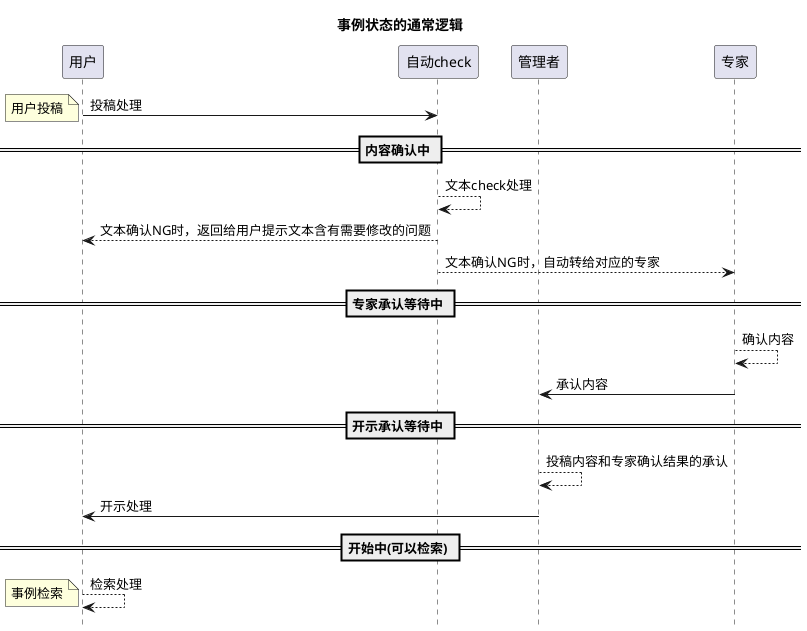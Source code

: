 @startuml
title 事例状态的通常逻辑
hide footbox

participant 用户 as user
participant 自动check as check
participant 管理者 as admin
participant 专家 as special

user -> check: 投稿处理
note left: 用户投稿

== 内容确认中 ==

check --> check: 文本check处理
check --> user: 文本确认NG时，返回给用户提示文本含有需要修改的问题
check --> special: 文本确认NG时，自动转给对应的专家

== 专家承认等待中 ==

special --> special: 确认内容
special -> admin: 承认内容

== 开示承认等待中 ==

admin --> admin: 投稿内容和专家确认结果的承认
admin -> user: 开示处理

== 开始中(可以检索) ==

user --> user: 检索处理
note left: 事例检索

@enduml